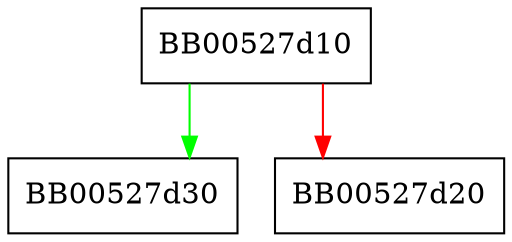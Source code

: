 digraph uint64_print {
  node [shape="box"];
  graph [splines=ortho];
  BB00527d10 -> BB00527d30 [color="green"];
  BB00527d10 -> BB00527d20 [color="red"];
}